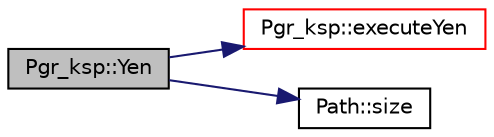 digraph "Pgr_ksp::Yen"
{
  edge [fontname="Helvetica",fontsize="10",labelfontname="Helvetica",labelfontsize="10"];
  node [fontname="Helvetica",fontsize="10",shape=record];
  rankdir="LR";
  Node92 [label="Pgr_ksp::Yen",height=0.2,width=0.4,color="black", fillcolor="grey75", style="filled", fontcolor="black"];
  Node92 -> Node93 [color="midnightblue",fontsize="10",style="solid",fontname="Helvetica"];
  Node93 [label="Pgr_ksp::executeYen",height=0.2,width=0.4,color="red", fillcolor="white", style="filled",URL="$classPgr__ksp.html#a816e02e45221bab34ed59b801d9d8192",tooltip="the actual algorithm "];
  Node92 -> Node104 [color="midnightblue",fontsize="10",style="solid",fontname="Helvetica"];
  Node104 [label="Path::size",height=0.2,width=0.4,color="black", fillcolor="white", style="filled",URL="$classPath.html#a3a0311765e131697250e7b45964c0510"];
}

